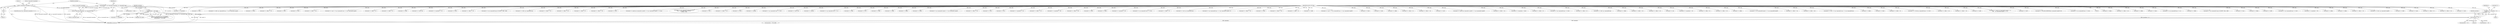 digraph "0_radare2_f17bfd9f1da05f30f23a4dd05e9d2363e1406948@array" {
"1000416" [label="(Call,data[l++] = immediate >> 8)"];
"1000421" [label="(Call,immediate >> 8)"];
"1000170" [label="(Call,immediate = op->operands[1].immediate * op->operands[1].sign)"];
"1000172" [label="(Call,op->operands[1].immediate * op->operands[1].sign)"];
"1000156" [label="(Call,op->operands[1].immediate == -1)"];
"1000164" [label="(Call,-1)"];
"1000370" [label="(Call,immediate < UT32_MAX)"];
"1000104" [label="(MethodParameterIn,ut8 *data)"];
"1001642" [label="(Call,data[l++] = offset)"];
"1000430" [label="(Identifier,op)"];
"1001664" [label="(Call,data[l++] = offset >> 24)"];
"1000173" [label="(Call,op->operands[1].immediate)"];
"1001951" [label="(Call,data[l++] = offset)"];
"1002471" [label="(Call,data[l++] = 0x48)"];
"1002645" [label="(Call,data[l++] = op->operands[0].reg << 3 | 4)"];
"1000169" [label="(Literal,1)"];
"1000141" [label="(Block,)"];
"1001159" [label="(Call,data[l++] = offset)"];
"1002494" [label="(Call,data[l++] = op->operands[1].type & OT_BYTE ? 0x8a : 0x8b)"];
"1000156" [label="(Call,op->operands[1].immediate == -1)"];
"1002211" [label="(Call,data[l++] = 0x41)"];
"1001769" [label="(Call,data[l++] = offset)"];
"1001118" [label="(Call,data[l++] = 0x66)"];
"1000410" [label="(Call,data[l++] = immediate)"];
"1002584" [label="(Call,data[l++] = op->operands[0].reg << 3 | 0x5)"];
"1000487" [label="(Call,data[l++] = immediate >> 56)"];
"1001197" [label="(Call,data[l++] = offset)"];
"1000417" [label="(Call,data[l++])"];
"1002090" [label="(Call,data[l++] = offset)"];
"1002104" [label="(Call,data[l++] = offset >> 16)"];
"1002945" [label="(Call,data[l++] = 0x40 | op->operands[1].regs[0])"];
"1000304" [label="(Call,data[l++] = 0x66)"];
"1000157" [label="(Call,op->operands[1].immediate)"];
"1002076" [label="(Call,data[l++] = 0xa0)"];
"1002751" [label="(Call,data[l++] = offset >> 8)"];
"1003210" [label="(Call,data[l++] = offset >> 24)"];
"1001504" [label="(Call,data[l++] = 0x45)"];
"1000371" [label="(Identifier,immediate)"];
"1001416" [label="(Call,data[l++] = 0x67)"];
"1002917" [label="(Call,data[l++] = 0x80 | op->operands[0].reg << 3 | op->operands[1].regs[0])"];
"1000335" [label="(Call,data[l++] = immediate)"];
"1000193" [label="(Identifier,op)"];
"1002407" [label="(Call,data[l++] = 0x48)"];
"1002767" [label="(Call,data[l++] = offset >> 24)"];
"1002444" [label="(Call,data[l++] = 0x67)"];
"1000280" [label="(Call,data[l++] = 0x41)"];
"1002151" [label="(Call,data[l++] = offset >> 54)"];
"1001901" [label="(Call,data[l++] = mod << 6 | op->operands[1].reg << 3 | op->operands[0].regs[0])"];
"1001775" [label="(Call,data[l++] = offset >> 8)"];
"1001648" [label="(Call,data[l++] = offset >> 8)"];
"1001422" [label="(Call,data[l++] = 0x48)"];
"1001449" [label="(Call,data[l++] = 0x48 | rex)"];
"1000171" [label="(Identifier,immediate)"];
"1000463" [label="(Call,data[l++] = immediate >> 32)"];
"1001942" [label="(Call,data[l++] = 0x24)"];
"1000468" [label="(Call,immediate >> 32)"];
"1003127" [label="(Call,data[l++] = offset >> 16)"];
"1000421" [label="(Call,immediate >> 8)"];
"1001565" [label="(Call,data[l++] = (op->operands[0].type & OT_BYTE) ? 0x88 : 0x89)"];
"1000342" [label="(Block,)"];
"1000416" [label="(Call,data[l++] = immediate >> 8)"];
"1000396" [label="(Call,data[l++] = 0xb8 | op->operands[0].reg)"];
"1001783" [label="(Call,data[l++] = offset >> 16)"];
"1002339" [label="(Call,data[l++] = offset >> 16)"];
"1000350" [label="(Call,((op->operands[0].type & OT_QWORD) |\n\t\t\t\t\t(op->operands[1].type & OT_QWORD)) &&\n\t\t\t\t\timmediate < UT32_MAX)"];
"1003194" [label="(Call,data[l++] = offset >> 8)"];
"1002759" [label="(Call,data[l++] = offset >> 16)"];
"1001109" [label="(Call,data[l++] = 0x67)"];
"1002680" [label="(Call,data[l++] = getsib (op->operands[1].scale[0]) << 6 | op->operands[1].regs[0] << 3 | base)"];
"1002513" [label="(Call,data[l++] = (op->operands[1].type & OT_BYTE ||\n\t\t\t\top->operands[0].type & OT_BYTE) ?\n\t\t\t\t0x8a : 0x8b)"];
"1002898" [label="(Call,data[l++] = 0x5)"];
"1003202" [label="(Call,data[l++] = offset >> 16)"];
"1000370" [label="(Call,immediate < UT32_MAX)"];
"1003079" [label="(Call,data[l++] = 0x24)"];
"1001139" [label="(Call,data[l++] = modrm)"];
"1001753" [label="(Call,data[l++] = op->operands[1].reg << 3 | 0x5)"];
"1001478" [label="(Call,data[l++] = 0x40 | rex)"];
"1001133" [label="(Call,data[l++] = opcode)"];
"1001595" [label="(Call,data[l++] = op->operands[1].reg << 3 | 4)"];
"1002217" [label="(Call,data[l++] = 0x8a)"];
"1000423" [label="(Literal,8)"];
"1000374" [label="(Call,data[l++] = 0xc7)"];
"1002301" [label="(Call,data[l++] = 0x8b)"];
"1001559" [label="(Call,data[l++] = 0x66)"];
"1003090" [label="(Call,data[l++] = offset)"];
"1003165" [label="(Call,data[l++] = offset)"];
"1002806" [label="(Call,data[l++] = op->operands[1].regs[1] << 3 | op->operands[1].regs[0])"];
"1002112" [label="(Call,data[l++] = offset >> 24)"];
"1002084" [label="(Call,data[l++] = 0xa1)"];
"1001127" [label="(Call,data[l++] = rex)"];
"1000444" [label="(Call,data[l++] = immediate >> 24)"];
"1003220" [label="(MethodReturn,static int)"];
"1001656" [label="(Call,data[l++] = offset >> 16)"];
"1000422" [label="(Identifier,immediate)"];
"1000479" [label="(Call,data[l++] = immediate >> 48)"];
"1000372" [label="(Identifier,UT32_MAX)"];
"1002135" [label="(Call,data[l++] = offset >> 40)"];
"1000170" [label="(Call,immediate = op->operands[1].immediate * op->operands[1].sign)"];
"1003030" [label="(Call,data[l++] = 0x05)"];
"1000164" [label="(Call,-1)"];
"1000264" [label="(Call,data[l++] = 0x48)"];
"1000180" [label="(Call,op->operands[1].sign)"];
"1000471" [label="(Call,data[l++] = immediate >> 40)"];
"1001825" [label="(Call,data[l++] = op->operands[1].reg << 3 | 0x4)"];
"1001181" [label="(Call,data[l++] = offset >> 8)"];
"1000380" [label="(Call,data[l++] = 0xc0 | op->operands[0].reg)"];
"1002223" [label="(Call,data[l++] = op->operands[0].reg << 3 | (op->operands[1].regs[0] - 8))"];
"1000441" [label="(Call,immediate >> 16)"];
"1001791" [label="(Call,data[l++] = offset >> 24)"];
"1002425" [label="(Call,data[l++] = 0x44)"];
"1002347" [label="(Call,data[l++] = offset >> 24)"];
"1002096" [label="(Call,data[l++] = offset >> 8)"];
"1002488" [label="(Call,data[l++] = 0x66)"];
"1003038" [label="(Call,data[l++] = mod << 5 | op->operands[0].reg << 3 | op->operands[1].regs[0])"];
"1001248" [label="(Call,immediate >> byte)"];
"1000256" [label="(Call,data[l++] = 0x49)"];
"1001540" [label="(Call,data[l++] = 0x8c)"];
"1000104" [label="(MethodParameterIn,ut8 *data)"];
"1002745" [label="(Call,data[l++] = offset)"];
"1003119" [label="(Call,data[l++] = offset >> 8)"];
"1000172" [label="(Call,op->operands[1].immediate * op->operands[1].sign)"];
"1001219" [label="(Call,data[l++] = offset >> 24)"];
"1000155" [label="(ControlStructure,if (op->operands[1].immediate == -1))"];
"1002576" [label="(Call,data[l++] = 0x25)"];
"1002713" [label="(Call,data[l++] = getsib (op->operands[1].scale[0]) << 3 | op->operands[1].regs[0])"];
"1001978" [label="(Call,data[l++] = offset >> 24)"];
"1001243" [label="(Call,data[l++] = (immediate >> byte))"];
"1002331" [label="(Call,data[l++] = offset >> 8)"];
"1002560" [label="(Call,data[l++] = op->operands[0].reg << 3 | 0x4)"];
"1002606" [label="(Call,data[l++] = offset >> 8)"];
"1000321" [label="(Call,data[l++] = 0xb0 | op->operands[0].reg)"];
"1001175" [label="(Call,data[l++] = offset)"];
"1001211" [label="(Call,data[l++] = offset >> 16)"];
"1002622" [label="(Call,data[l++] = offset >> 24)"];
"1000165" [label="(Literal,1)"];
"1001148" [label="(Call,data[l++] = sib)"];
"1000436" [label="(Call,data[l++] = immediate >> 16)"];
"1001962" [label="(Call,data[l++] = offset >> 8)"];
"1002127" [label="(Call,data[l++] = offset >> 32)"];
"1002325" [label="(Call,data[l++] = offset)"];
"1001841" [label="(Call,data[l++] = op->operands[0].regs[1] << 3 | op->operands[0].regs[0])"];
"1003135" [label="(Call,data[l++] = offset >> 24)"];
"1002143" [label="(Call,data[l++] = offset >> 48)"];
"1001713" [label="(Call,data[l++] = mod << 6 | op->operands[1].reg << 3 | op->operands[0].reg)"];
"1000459" [label="(Call,immediate > UT32_MAX)"];
"1002600" [label="(Call,data[l++] = offset)"];
"1003000" [label="(Call,data[l++] = 0x0d)"];
"1001203" [label="(Call,data[l++] = offset >> 8)"];
"1002307" [label="(Call,data[l++] = (((ut32)op->operands[0].reg) << 3) | 0x5)"];
"1002614" [label="(Call,data[l++] = offset >> 16)"];
"1001970" [label="(Call,data[l++] = offset >> 16)"];
"1002059" [label="(Call,data[l++] = 0x48)"];
"1001611" [label="(Call,data[l++] = getsib (op->operands[0].scale[0]) << 6 |\n\t\t\t\t\t\t    op->operands[0].regs[0] << 3 | 5)"];
"1002401" [label="(Call,data[l++] = 0x67)"];
"1002283" [label="(Call,data[l++] = SEG_REG_PREFIXES[op->operands[1].regs[0] % 6])"];
"1002790" [label="(Call,data[l++] = op->operands[0].reg << 3 | 0x4)"];
"1000416" -> "1000342"  [label="AST: "];
"1000416" -> "1000421"  [label="CFG: "];
"1000417" -> "1000416"  [label="AST: "];
"1000421" -> "1000416"  [label="AST: "];
"1000430" -> "1000416"  [label="CFG: "];
"1000416" -> "1003220"  [label="DDG: data[l++]"];
"1000416" -> "1003220"  [label="DDG: immediate >> 8"];
"1000421" -> "1000416"  [label="DDG: immediate"];
"1000421" -> "1000416"  [label="DDG: 8"];
"1000104" -> "1000416"  [label="DDG: data"];
"1000421" -> "1000423"  [label="CFG: "];
"1000422" -> "1000421"  [label="AST: "];
"1000423" -> "1000421"  [label="AST: "];
"1000421" -> "1003220"  [label="DDG: immediate"];
"1000170" -> "1000421"  [label="DDG: immediate"];
"1000370" -> "1000421"  [label="DDG: immediate"];
"1000421" -> "1000441"  [label="DDG: immediate"];
"1000421" -> "1000459"  [label="DDG: immediate"];
"1000421" -> "1000468"  [label="DDG: immediate"];
"1000170" -> "1000141"  [label="AST: "];
"1000170" -> "1000172"  [label="CFG: "];
"1000171" -> "1000170"  [label="AST: "];
"1000172" -> "1000170"  [label="AST: "];
"1000193" -> "1000170"  [label="CFG: "];
"1000170" -> "1003220"  [label="DDG: op->operands[1].immediate * op->operands[1].sign"];
"1000170" -> "1003220"  [label="DDG: immediate"];
"1000172" -> "1000170"  [label="DDG: op->operands[1].immediate"];
"1000172" -> "1000170"  [label="DDG: op->operands[1].sign"];
"1000170" -> "1000335"  [label="DDG: immediate"];
"1000170" -> "1000370"  [label="DDG: immediate"];
"1000170" -> "1000410"  [label="DDG: immediate"];
"1000170" -> "1001248"  [label="DDG: immediate"];
"1000172" -> "1000180"  [label="CFG: "];
"1000173" -> "1000172"  [label="AST: "];
"1000180" -> "1000172"  [label="AST: "];
"1000172" -> "1003220"  [label="DDG: op->operands[1].sign"];
"1000172" -> "1003220"  [label="DDG: op->operands[1].immediate"];
"1000156" -> "1000172"  [label="DDG: op->operands[1].immediate"];
"1000156" -> "1000155"  [label="AST: "];
"1000156" -> "1000164"  [label="CFG: "];
"1000157" -> "1000156"  [label="AST: "];
"1000164" -> "1000156"  [label="AST: "];
"1000169" -> "1000156"  [label="CFG: "];
"1000171" -> "1000156"  [label="CFG: "];
"1000156" -> "1003220"  [label="DDG: -1"];
"1000156" -> "1003220"  [label="DDG: op->operands[1].immediate"];
"1000156" -> "1003220"  [label="DDG: op->operands[1].immediate == -1"];
"1000164" -> "1000156"  [label="DDG: 1"];
"1000164" -> "1000165"  [label="CFG: "];
"1000165" -> "1000164"  [label="AST: "];
"1000370" -> "1000350"  [label="AST: "];
"1000370" -> "1000372"  [label="CFG: "];
"1000371" -> "1000370"  [label="AST: "];
"1000372" -> "1000370"  [label="AST: "];
"1000350" -> "1000370"  [label="CFG: "];
"1000370" -> "1003220"  [label="DDG: UT32_MAX"];
"1000370" -> "1000350"  [label="DDG: immediate"];
"1000370" -> "1000350"  [label="DDG: UT32_MAX"];
"1000370" -> "1000410"  [label="DDG: immediate"];
"1000370" -> "1000459"  [label="DDG: UT32_MAX"];
"1000104" -> "1000102"  [label="AST: "];
"1000104" -> "1003220"  [label="DDG: data"];
"1000104" -> "1000256"  [label="DDG: data"];
"1000104" -> "1000264"  [label="DDG: data"];
"1000104" -> "1000280"  [label="DDG: data"];
"1000104" -> "1000304"  [label="DDG: data"];
"1000104" -> "1000321"  [label="DDG: data"];
"1000104" -> "1000335"  [label="DDG: data"];
"1000104" -> "1000374"  [label="DDG: data"];
"1000104" -> "1000380"  [label="DDG: data"];
"1000104" -> "1000396"  [label="DDG: data"];
"1000104" -> "1000410"  [label="DDG: data"];
"1000104" -> "1000436"  [label="DDG: data"];
"1000104" -> "1000444"  [label="DDG: data"];
"1000104" -> "1000463"  [label="DDG: data"];
"1000104" -> "1000471"  [label="DDG: data"];
"1000104" -> "1000479"  [label="DDG: data"];
"1000104" -> "1000487"  [label="DDG: data"];
"1000104" -> "1001109"  [label="DDG: data"];
"1000104" -> "1001118"  [label="DDG: data"];
"1000104" -> "1001127"  [label="DDG: data"];
"1000104" -> "1001133"  [label="DDG: data"];
"1000104" -> "1001139"  [label="DDG: data"];
"1000104" -> "1001148"  [label="DDG: data"];
"1000104" -> "1001159"  [label="DDG: data"];
"1000104" -> "1001175"  [label="DDG: data"];
"1000104" -> "1001181"  [label="DDG: data"];
"1000104" -> "1001197"  [label="DDG: data"];
"1000104" -> "1001203"  [label="DDG: data"];
"1000104" -> "1001211"  [label="DDG: data"];
"1000104" -> "1001219"  [label="DDG: data"];
"1000104" -> "1001243"  [label="DDG: data"];
"1000104" -> "1001416"  [label="DDG: data"];
"1000104" -> "1001422"  [label="DDG: data"];
"1000104" -> "1001449"  [label="DDG: data"];
"1000104" -> "1001478"  [label="DDG: data"];
"1000104" -> "1001504"  [label="DDG: data"];
"1000104" -> "1001540"  [label="DDG: data"];
"1000104" -> "1001559"  [label="DDG: data"];
"1000104" -> "1001565"  [label="DDG: data"];
"1000104" -> "1001595"  [label="DDG: data"];
"1000104" -> "1001611"  [label="DDG: data"];
"1000104" -> "1001642"  [label="DDG: data"];
"1000104" -> "1001648"  [label="DDG: data"];
"1000104" -> "1001656"  [label="DDG: data"];
"1000104" -> "1001664"  [label="DDG: data"];
"1000104" -> "1001713"  [label="DDG: data"];
"1000104" -> "1001753"  [label="DDG: data"];
"1000104" -> "1001769"  [label="DDG: data"];
"1000104" -> "1001775"  [label="DDG: data"];
"1000104" -> "1001783"  [label="DDG: data"];
"1000104" -> "1001791"  [label="DDG: data"];
"1000104" -> "1001825"  [label="DDG: data"];
"1000104" -> "1001841"  [label="DDG: data"];
"1000104" -> "1001901"  [label="DDG: data"];
"1000104" -> "1001942"  [label="DDG: data"];
"1000104" -> "1001951"  [label="DDG: data"];
"1000104" -> "1001962"  [label="DDG: data"];
"1000104" -> "1001970"  [label="DDG: data"];
"1000104" -> "1001978"  [label="DDG: data"];
"1000104" -> "1002059"  [label="DDG: data"];
"1000104" -> "1002076"  [label="DDG: data"];
"1000104" -> "1002084"  [label="DDG: data"];
"1000104" -> "1002090"  [label="DDG: data"];
"1000104" -> "1002096"  [label="DDG: data"];
"1000104" -> "1002104"  [label="DDG: data"];
"1000104" -> "1002112"  [label="DDG: data"];
"1000104" -> "1002127"  [label="DDG: data"];
"1000104" -> "1002135"  [label="DDG: data"];
"1000104" -> "1002143"  [label="DDG: data"];
"1000104" -> "1002151"  [label="DDG: data"];
"1000104" -> "1002211"  [label="DDG: data"];
"1000104" -> "1002217"  [label="DDG: data"];
"1000104" -> "1002223"  [label="DDG: data"];
"1000104" -> "1002283"  [label="DDG: data"];
"1000104" -> "1002301"  [label="DDG: data"];
"1000104" -> "1002307"  [label="DDG: data"];
"1000104" -> "1002325"  [label="DDG: data"];
"1000104" -> "1002331"  [label="DDG: data"];
"1000104" -> "1002339"  [label="DDG: data"];
"1000104" -> "1002347"  [label="DDG: data"];
"1000104" -> "1002401"  [label="DDG: data"];
"1000104" -> "1002407"  [label="DDG: data"];
"1000104" -> "1002425"  [label="DDG: data"];
"1000104" -> "1002444"  [label="DDG: data"];
"1000104" -> "1002471"  [label="DDG: data"];
"1000104" -> "1002488"  [label="DDG: data"];
"1000104" -> "1002494"  [label="DDG: data"];
"1000104" -> "1002513"  [label="DDG: data"];
"1000104" -> "1002560"  [label="DDG: data"];
"1000104" -> "1002576"  [label="DDG: data"];
"1000104" -> "1002584"  [label="DDG: data"];
"1000104" -> "1002600"  [label="DDG: data"];
"1000104" -> "1002606"  [label="DDG: data"];
"1000104" -> "1002614"  [label="DDG: data"];
"1000104" -> "1002622"  [label="DDG: data"];
"1000104" -> "1002645"  [label="DDG: data"];
"1000104" -> "1002680"  [label="DDG: data"];
"1000104" -> "1002713"  [label="DDG: data"];
"1000104" -> "1002745"  [label="DDG: data"];
"1000104" -> "1002751"  [label="DDG: data"];
"1000104" -> "1002759"  [label="DDG: data"];
"1000104" -> "1002767"  [label="DDG: data"];
"1000104" -> "1002790"  [label="DDG: data"];
"1000104" -> "1002806"  [label="DDG: data"];
"1000104" -> "1002898"  [label="DDG: data"];
"1000104" -> "1002917"  [label="DDG: data"];
"1000104" -> "1002945"  [label="DDG: data"];
"1000104" -> "1003000"  [label="DDG: data"];
"1000104" -> "1003030"  [label="DDG: data"];
"1000104" -> "1003038"  [label="DDG: data"];
"1000104" -> "1003079"  [label="DDG: data"];
"1000104" -> "1003090"  [label="DDG: data"];
"1000104" -> "1003119"  [label="DDG: data"];
"1000104" -> "1003127"  [label="DDG: data"];
"1000104" -> "1003135"  [label="DDG: data"];
"1000104" -> "1003165"  [label="DDG: data"];
"1000104" -> "1003194"  [label="DDG: data"];
"1000104" -> "1003202"  [label="DDG: data"];
"1000104" -> "1003210"  [label="DDG: data"];
}
